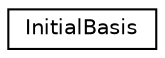 digraph "Graphical Class Hierarchy"
{
 // LATEX_PDF_SIZE
  edge [fontname="Helvetica",fontsize="10",labelfontname="Helvetica",labelfontsize="10"];
  node [fontname="Helvetica",fontsize="10",shape=record];
  rankdir="LR";
  Node0 [label="InitialBasis",height=0.2,width=0.4,color="black", fillcolor="white", style="filled",URL="$classoperations__research_1_1glop_1_1_initial_basis.html",tooltip=" "];
}
